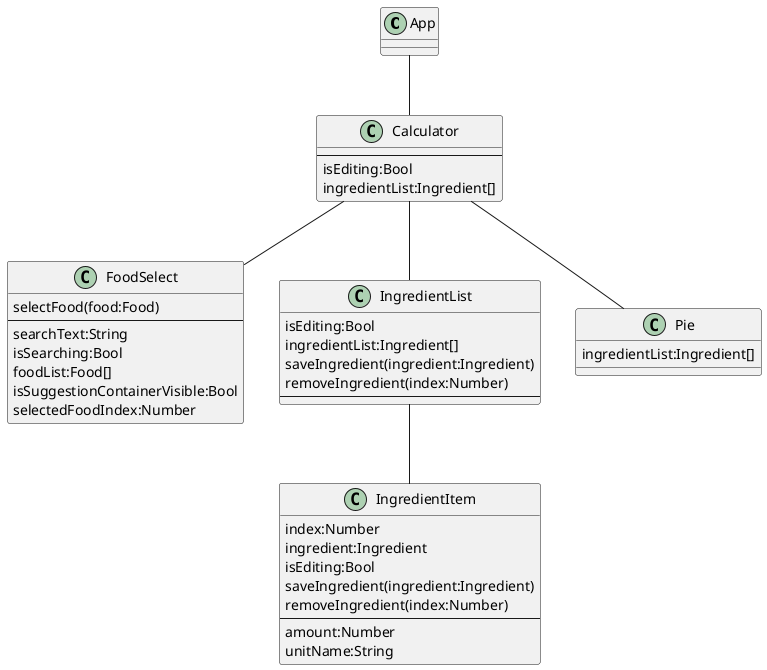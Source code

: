 @startuml

class App

App -- Calculator

class Calculator {
    --
    isEditing:Bool
    ingredientList:Ingredient[]
}

Calculator -- FoodSelect
Calculator -- IngredientList
Calculator -- Pie

class FoodSelect {
    selectFood(food:Food)
    --
    searchText:String
    isSearching:Bool
    foodList:Food[]
    isSuggestionContainerVisible:Bool
    selectedFoodIndex:Number
}

class IngredientList {
    isEditing:Bool
    ingredientList:Ingredient[]
    saveIngredient(ingredient:Ingredient)
    removeIngredient(index:Number)
    --
}

IngredientList -- IngredientItem

class IngredientItem {
    index:Number
    ingredient:Ingredient
    isEditing:Bool
    saveIngredient(ingredient:Ingredient)
    removeIngredient(index:Number)
    --
    amount:Number
    unitName:String
}

class Pie {
    ingredientList:Ingredient[]
}

@enduml